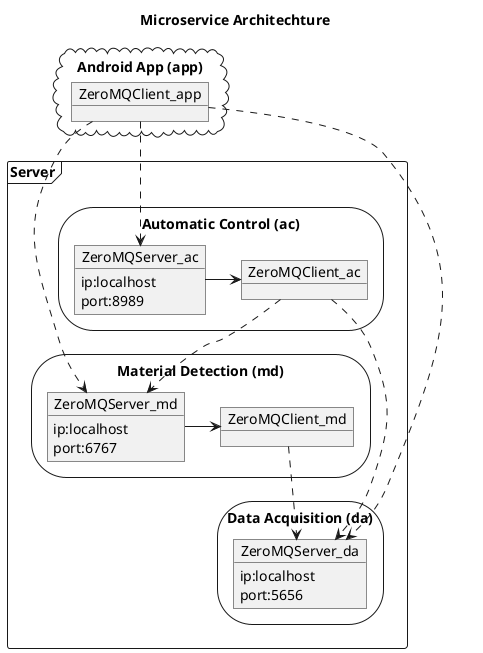 
@startuml 
title Microservice Architechture
package Server <<frame>> {
        package "Data Acquisition (da)" <<storage>> {
        object ZeroMQServer_da {
            ip:localhost
            port:5656
        }
    }

    package "Material Detection (md)" <<storage>> {
        object ZeroMQServer_md {
            ip:localhost
            port:6767
        }
        object ZeroMQClient_md
        ZeroMQServer_md -> ZeroMQClient_md
        ZeroMQClient_md ..> ZeroMQServer_da 
    }

    package "Automatic Control (ac)" <<storage>> {
        object ZeroMQServer_ac {
            ip:localhost
            port:8989
        }
        object ZeroMQClient_ac
        ZeroMQServer_ac -> ZeroMQClient_ac
        ZeroMQClient_ac ..> ZeroMQServer_da 
        ZeroMQClient_ac ..> ZeroMQServer_md
    }
}


package "Android App (app)" <<cloud>> {
    object ZeroMQClient_app
    ZeroMQClient_app ..> ZeroMQServer_da 
    ZeroMQClient_app ..> ZeroMQServer_md
    ZeroMQClient_app ..> ZeroMQServer_ac
}
@enduml

